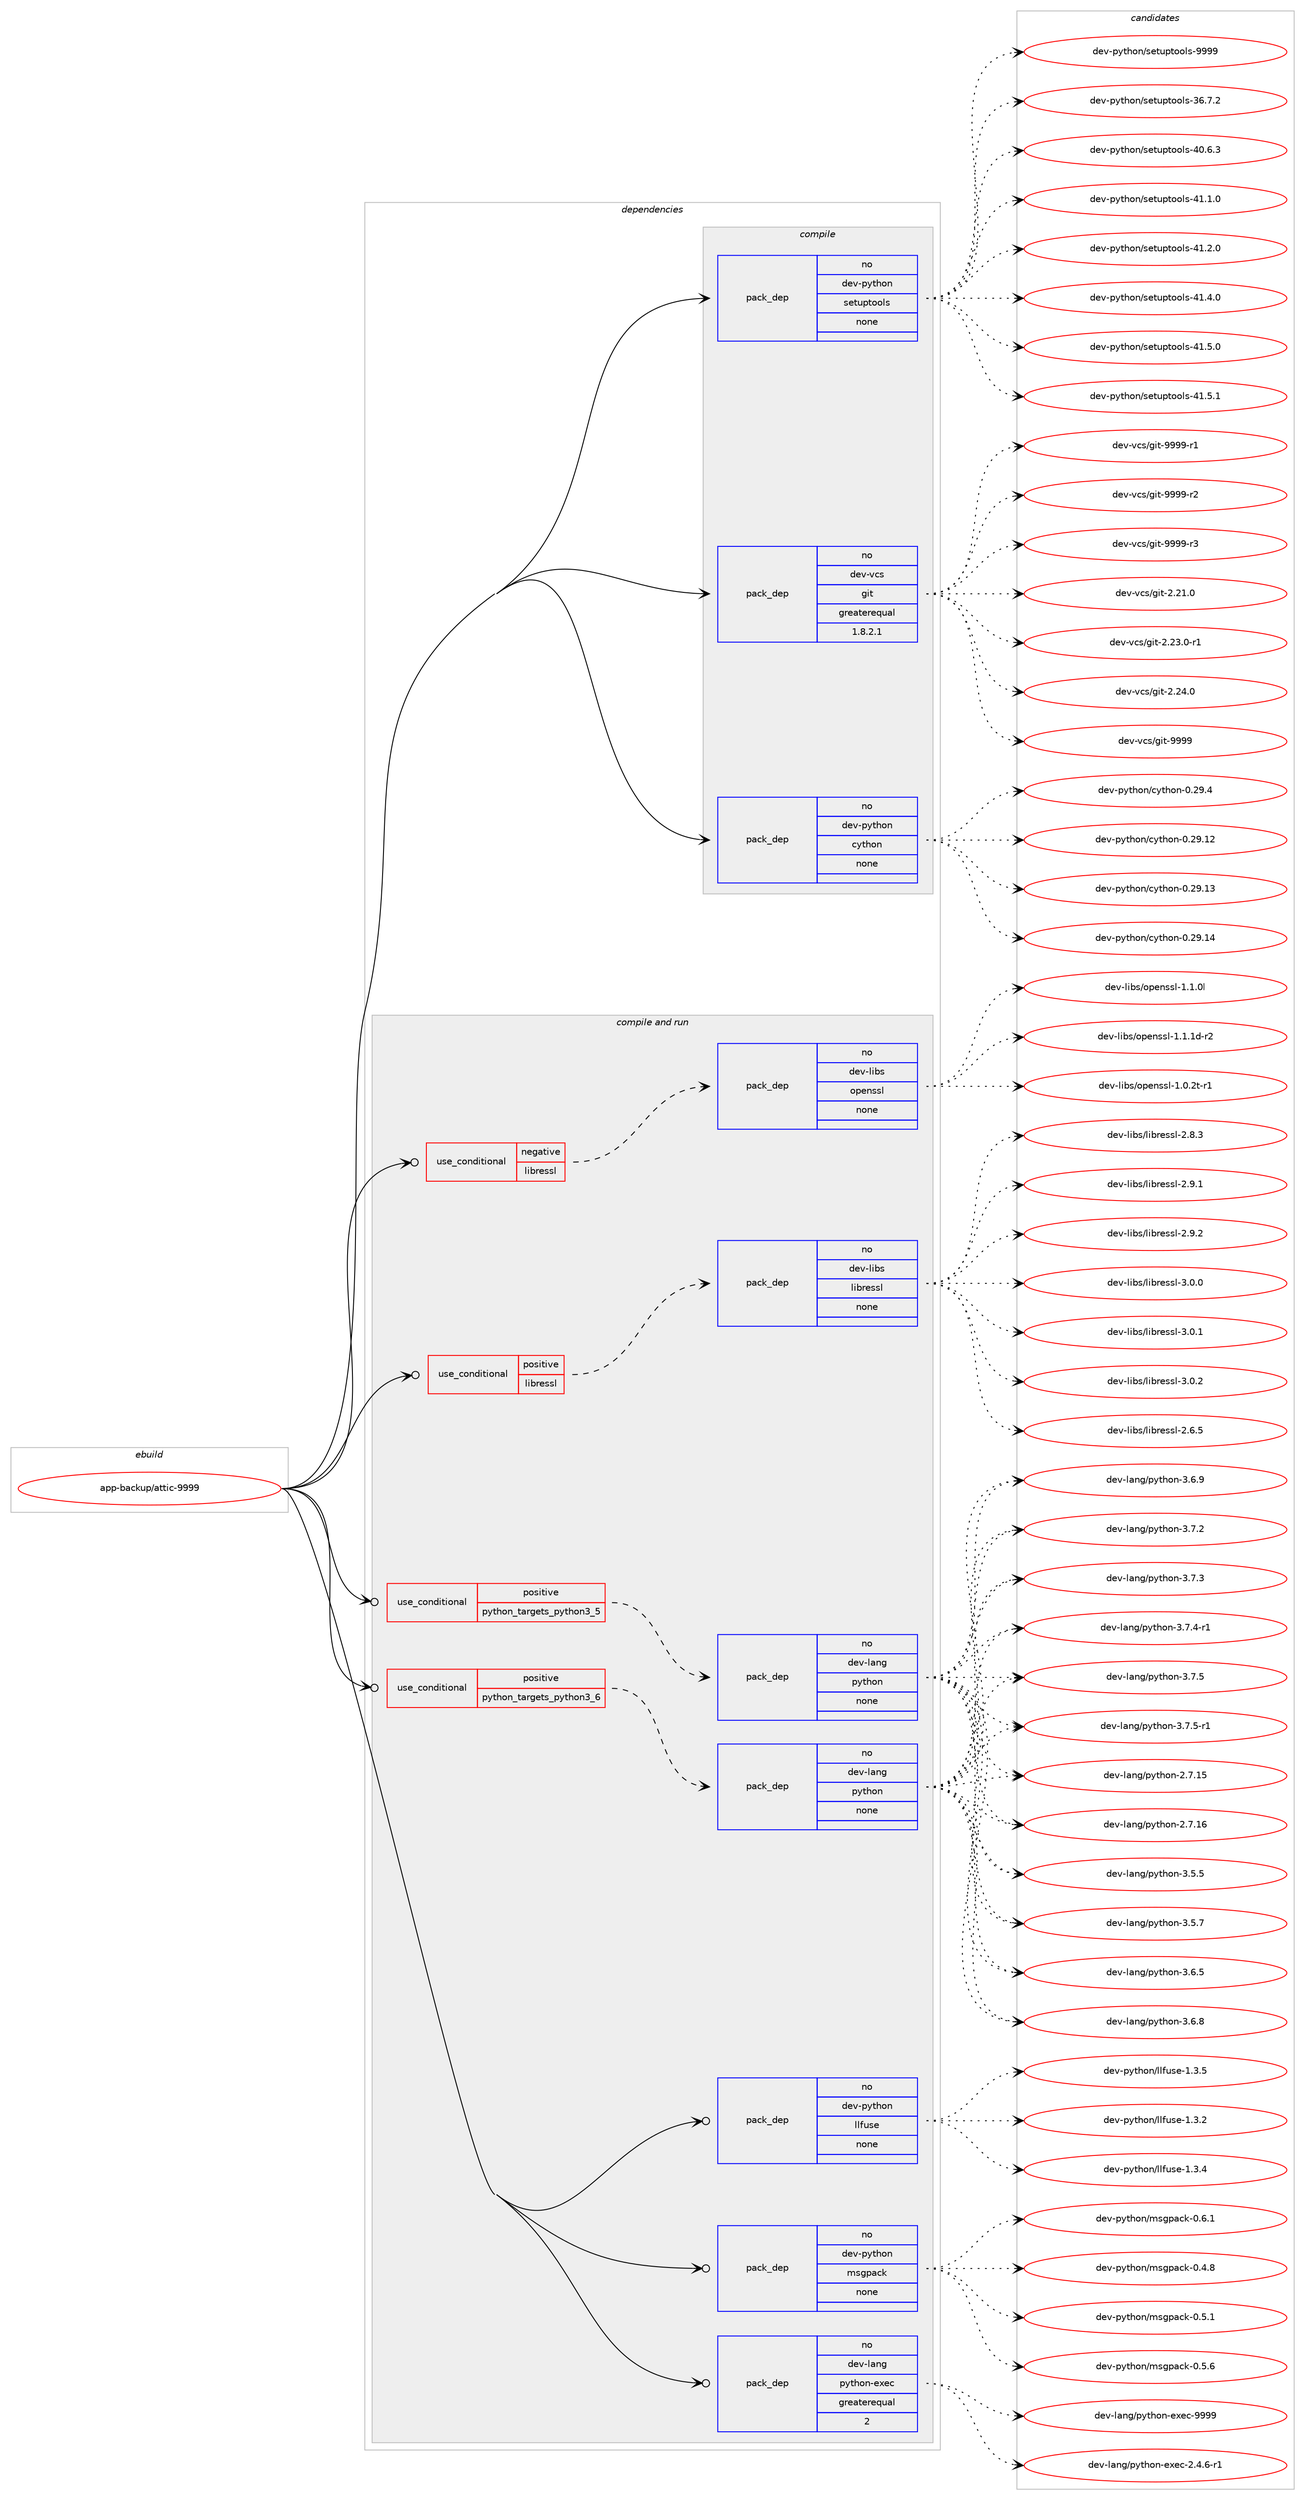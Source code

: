 digraph prolog {

# *************
# Graph options
# *************

newrank=true;
concentrate=true;
compound=true;
graph [rankdir=LR,fontname=Helvetica,fontsize=10,ranksep=1.5];#, ranksep=2.5, nodesep=0.2];
edge  [arrowhead=vee];
node  [fontname=Helvetica,fontsize=10];

# **********
# The ebuild
# **********

subgraph cluster_leftcol {
color=gray;
rank=same;
label=<<i>ebuild</i>>;
id [label="app-backup/attic-9999", color=red, width=4, href="../app-backup/attic-9999.svg"];
}

# ****************
# The dependencies
# ****************

subgraph cluster_midcol {
color=gray;
label=<<i>dependencies</i>>;
subgraph cluster_compile {
fillcolor="#eeeeee";
style=filled;
label=<<i>compile</i>>;
subgraph pack352083 {
dependency473612 [label=<<TABLE BORDER="0" CELLBORDER="1" CELLSPACING="0" CELLPADDING="4" WIDTH="220"><TR><TD ROWSPAN="6" CELLPADDING="30">pack_dep</TD></TR><TR><TD WIDTH="110">no</TD></TR><TR><TD>dev-python</TD></TR><TR><TD>cython</TD></TR><TR><TD>none</TD></TR><TR><TD></TD></TR></TABLE>>, shape=none, color=blue];
}
id:e -> dependency473612:w [weight=20,style="solid",arrowhead="vee"];
subgraph pack352084 {
dependency473613 [label=<<TABLE BORDER="0" CELLBORDER="1" CELLSPACING="0" CELLPADDING="4" WIDTH="220"><TR><TD ROWSPAN="6" CELLPADDING="30">pack_dep</TD></TR><TR><TD WIDTH="110">no</TD></TR><TR><TD>dev-python</TD></TR><TR><TD>setuptools</TD></TR><TR><TD>none</TD></TR><TR><TD></TD></TR></TABLE>>, shape=none, color=blue];
}
id:e -> dependency473613:w [weight=20,style="solid",arrowhead="vee"];
subgraph pack352085 {
dependency473614 [label=<<TABLE BORDER="0" CELLBORDER="1" CELLSPACING="0" CELLPADDING="4" WIDTH="220"><TR><TD ROWSPAN="6" CELLPADDING="30">pack_dep</TD></TR><TR><TD WIDTH="110">no</TD></TR><TR><TD>dev-vcs</TD></TR><TR><TD>git</TD></TR><TR><TD>greaterequal</TD></TR><TR><TD>1.8.2.1</TD></TR></TABLE>>, shape=none, color=blue];
}
id:e -> dependency473614:w [weight=20,style="solid",arrowhead="vee"];
}
subgraph cluster_compileandrun {
fillcolor="#eeeeee";
style=filled;
label=<<i>compile and run</i>>;
subgraph cond112926 {
dependency473615 [label=<<TABLE BORDER="0" CELLBORDER="1" CELLSPACING="0" CELLPADDING="4"><TR><TD ROWSPAN="3" CELLPADDING="10">use_conditional</TD></TR><TR><TD>negative</TD></TR><TR><TD>libressl</TD></TR></TABLE>>, shape=none, color=red];
subgraph pack352086 {
dependency473616 [label=<<TABLE BORDER="0" CELLBORDER="1" CELLSPACING="0" CELLPADDING="4" WIDTH="220"><TR><TD ROWSPAN="6" CELLPADDING="30">pack_dep</TD></TR><TR><TD WIDTH="110">no</TD></TR><TR><TD>dev-libs</TD></TR><TR><TD>openssl</TD></TR><TR><TD>none</TD></TR><TR><TD></TD></TR></TABLE>>, shape=none, color=blue];
}
dependency473615:e -> dependency473616:w [weight=20,style="dashed",arrowhead="vee"];
}
id:e -> dependency473615:w [weight=20,style="solid",arrowhead="odotvee"];
subgraph cond112927 {
dependency473617 [label=<<TABLE BORDER="0" CELLBORDER="1" CELLSPACING="0" CELLPADDING="4"><TR><TD ROWSPAN="3" CELLPADDING="10">use_conditional</TD></TR><TR><TD>positive</TD></TR><TR><TD>libressl</TD></TR></TABLE>>, shape=none, color=red];
subgraph pack352087 {
dependency473618 [label=<<TABLE BORDER="0" CELLBORDER="1" CELLSPACING="0" CELLPADDING="4" WIDTH="220"><TR><TD ROWSPAN="6" CELLPADDING="30">pack_dep</TD></TR><TR><TD WIDTH="110">no</TD></TR><TR><TD>dev-libs</TD></TR><TR><TD>libressl</TD></TR><TR><TD>none</TD></TR><TR><TD></TD></TR></TABLE>>, shape=none, color=blue];
}
dependency473617:e -> dependency473618:w [weight=20,style="dashed",arrowhead="vee"];
}
id:e -> dependency473617:w [weight=20,style="solid",arrowhead="odotvee"];
subgraph cond112928 {
dependency473619 [label=<<TABLE BORDER="0" CELLBORDER="1" CELLSPACING="0" CELLPADDING="4"><TR><TD ROWSPAN="3" CELLPADDING="10">use_conditional</TD></TR><TR><TD>positive</TD></TR><TR><TD>python_targets_python3_5</TD></TR></TABLE>>, shape=none, color=red];
subgraph pack352088 {
dependency473620 [label=<<TABLE BORDER="0" CELLBORDER="1" CELLSPACING="0" CELLPADDING="4" WIDTH="220"><TR><TD ROWSPAN="6" CELLPADDING="30">pack_dep</TD></TR><TR><TD WIDTH="110">no</TD></TR><TR><TD>dev-lang</TD></TR><TR><TD>python</TD></TR><TR><TD>none</TD></TR><TR><TD></TD></TR></TABLE>>, shape=none, color=blue];
}
dependency473619:e -> dependency473620:w [weight=20,style="dashed",arrowhead="vee"];
}
id:e -> dependency473619:w [weight=20,style="solid",arrowhead="odotvee"];
subgraph cond112929 {
dependency473621 [label=<<TABLE BORDER="0" CELLBORDER="1" CELLSPACING="0" CELLPADDING="4"><TR><TD ROWSPAN="3" CELLPADDING="10">use_conditional</TD></TR><TR><TD>positive</TD></TR><TR><TD>python_targets_python3_6</TD></TR></TABLE>>, shape=none, color=red];
subgraph pack352089 {
dependency473622 [label=<<TABLE BORDER="0" CELLBORDER="1" CELLSPACING="0" CELLPADDING="4" WIDTH="220"><TR><TD ROWSPAN="6" CELLPADDING="30">pack_dep</TD></TR><TR><TD WIDTH="110">no</TD></TR><TR><TD>dev-lang</TD></TR><TR><TD>python</TD></TR><TR><TD>none</TD></TR><TR><TD></TD></TR></TABLE>>, shape=none, color=blue];
}
dependency473621:e -> dependency473622:w [weight=20,style="dashed",arrowhead="vee"];
}
id:e -> dependency473621:w [weight=20,style="solid",arrowhead="odotvee"];
subgraph pack352090 {
dependency473623 [label=<<TABLE BORDER="0" CELLBORDER="1" CELLSPACING="0" CELLPADDING="4" WIDTH="220"><TR><TD ROWSPAN="6" CELLPADDING="30">pack_dep</TD></TR><TR><TD WIDTH="110">no</TD></TR><TR><TD>dev-lang</TD></TR><TR><TD>python-exec</TD></TR><TR><TD>greaterequal</TD></TR><TR><TD>2</TD></TR></TABLE>>, shape=none, color=blue];
}
id:e -> dependency473623:w [weight=20,style="solid",arrowhead="odotvee"];
subgraph pack352091 {
dependency473624 [label=<<TABLE BORDER="0" CELLBORDER="1" CELLSPACING="0" CELLPADDING="4" WIDTH="220"><TR><TD ROWSPAN="6" CELLPADDING="30">pack_dep</TD></TR><TR><TD WIDTH="110">no</TD></TR><TR><TD>dev-python</TD></TR><TR><TD>llfuse</TD></TR><TR><TD>none</TD></TR><TR><TD></TD></TR></TABLE>>, shape=none, color=blue];
}
id:e -> dependency473624:w [weight=20,style="solid",arrowhead="odotvee"];
subgraph pack352092 {
dependency473625 [label=<<TABLE BORDER="0" CELLBORDER="1" CELLSPACING="0" CELLPADDING="4" WIDTH="220"><TR><TD ROWSPAN="6" CELLPADDING="30">pack_dep</TD></TR><TR><TD WIDTH="110">no</TD></TR><TR><TD>dev-python</TD></TR><TR><TD>msgpack</TD></TR><TR><TD>none</TD></TR><TR><TD></TD></TR></TABLE>>, shape=none, color=blue];
}
id:e -> dependency473625:w [weight=20,style="solid",arrowhead="odotvee"];
}
subgraph cluster_run {
fillcolor="#eeeeee";
style=filled;
label=<<i>run</i>>;
}
}

# **************
# The candidates
# **************

subgraph cluster_choices {
rank=same;
color=gray;
label=<<i>candidates</i>>;

subgraph choice352083 {
color=black;
nodesep=1;
choice1001011184511212111610411111047991211161041111104548465057464950 [label="dev-python/cython-0.29.12", color=red, width=4,href="../dev-python/cython-0.29.12.svg"];
choice1001011184511212111610411111047991211161041111104548465057464951 [label="dev-python/cython-0.29.13", color=red, width=4,href="../dev-python/cython-0.29.13.svg"];
choice1001011184511212111610411111047991211161041111104548465057464952 [label="dev-python/cython-0.29.14", color=red, width=4,href="../dev-python/cython-0.29.14.svg"];
choice10010111845112121116104111110479912111610411111045484650574652 [label="dev-python/cython-0.29.4", color=red, width=4,href="../dev-python/cython-0.29.4.svg"];
dependency473612:e -> choice1001011184511212111610411111047991211161041111104548465057464950:w [style=dotted,weight="100"];
dependency473612:e -> choice1001011184511212111610411111047991211161041111104548465057464951:w [style=dotted,weight="100"];
dependency473612:e -> choice1001011184511212111610411111047991211161041111104548465057464952:w [style=dotted,weight="100"];
dependency473612:e -> choice10010111845112121116104111110479912111610411111045484650574652:w [style=dotted,weight="100"];
}
subgraph choice352084 {
color=black;
nodesep=1;
choice100101118451121211161041111104711510111611711211611111110811545515446554650 [label="dev-python/setuptools-36.7.2", color=red, width=4,href="../dev-python/setuptools-36.7.2.svg"];
choice100101118451121211161041111104711510111611711211611111110811545524846544651 [label="dev-python/setuptools-40.6.3", color=red, width=4,href="../dev-python/setuptools-40.6.3.svg"];
choice100101118451121211161041111104711510111611711211611111110811545524946494648 [label="dev-python/setuptools-41.1.0", color=red, width=4,href="../dev-python/setuptools-41.1.0.svg"];
choice100101118451121211161041111104711510111611711211611111110811545524946504648 [label="dev-python/setuptools-41.2.0", color=red, width=4,href="../dev-python/setuptools-41.2.0.svg"];
choice100101118451121211161041111104711510111611711211611111110811545524946524648 [label="dev-python/setuptools-41.4.0", color=red, width=4,href="../dev-python/setuptools-41.4.0.svg"];
choice100101118451121211161041111104711510111611711211611111110811545524946534648 [label="dev-python/setuptools-41.5.0", color=red, width=4,href="../dev-python/setuptools-41.5.0.svg"];
choice100101118451121211161041111104711510111611711211611111110811545524946534649 [label="dev-python/setuptools-41.5.1", color=red, width=4,href="../dev-python/setuptools-41.5.1.svg"];
choice10010111845112121116104111110471151011161171121161111111081154557575757 [label="dev-python/setuptools-9999", color=red, width=4,href="../dev-python/setuptools-9999.svg"];
dependency473613:e -> choice100101118451121211161041111104711510111611711211611111110811545515446554650:w [style=dotted,weight="100"];
dependency473613:e -> choice100101118451121211161041111104711510111611711211611111110811545524846544651:w [style=dotted,weight="100"];
dependency473613:e -> choice100101118451121211161041111104711510111611711211611111110811545524946494648:w [style=dotted,weight="100"];
dependency473613:e -> choice100101118451121211161041111104711510111611711211611111110811545524946504648:w [style=dotted,weight="100"];
dependency473613:e -> choice100101118451121211161041111104711510111611711211611111110811545524946524648:w [style=dotted,weight="100"];
dependency473613:e -> choice100101118451121211161041111104711510111611711211611111110811545524946534648:w [style=dotted,weight="100"];
dependency473613:e -> choice100101118451121211161041111104711510111611711211611111110811545524946534649:w [style=dotted,weight="100"];
dependency473613:e -> choice10010111845112121116104111110471151011161171121161111111081154557575757:w [style=dotted,weight="100"];
}
subgraph choice352085 {
color=black;
nodesep=1;
choice10010111845118991154710310511645504650494648 [label="dev-vcs/git-2.21.0", color=red, width=4,href="../dev-vcs/git-2.21.0.svg"];
choice100101118451189911547103105116455046505146484511449 [label="dev-vcs/git-2.23.0-r1", color=red, width=4,href="../dev-vcs/git-2.23.0-r1.svg"];
choice10010111845118991154710310511645504650524648 [label="dev-vcs/git-2.24.0", color=red, width=4,href="../dev-vcs/git-2.24.0.svg"];
choice1001011184511899115471031051164557575757 [label="dev-vcs/git-9999", color=red, width=4,href="../dev-vcs/git-9999.svg"];
choice10010111845118991154710310511645575757574511449 [label="dev-vcs/git-9999-r1", color=red, width=4,href="../dev-vcs/git-9999-r1.svg"];
choice10010111845118991154710310511645575757574511450 [label="dev-vcs/git-9999-r2", color=red, width=4,href="../dev-vcs/git-9999-r2.svg"];
choice10010111845118991154710310511645575757574511451 [label="dev-vcs/git-9999-r3", color=red, width=4,href="../dev-vcs/git-9999-r3.svg"];
dependency473614:e -> choice10010111845118991154710310511645504650494648:w [style=dotted,weight="100"];
dependency473614:e -> choice100101118451189911547103105116455046505146484511449:w [style=dotted,weight="100"];
dependency473614:e -> choice10010111845118991154710310511645504650524648:w [style=dotted,weight="100"];
dependency473614:e -> choice1001011184511899115471031051164557575757:w [style=dotted,weight="100"];
dependency473614:e -> choice10010111845118991154710310511645575757574511449:w [style=dotted,weight="100"];
dependency473614:e -> choice10010111845118991154710310511645575757574511450:w [style=dotted,weight="100"];
dependency473614:e -> choice10010111845118991154710310511645575757574511451:w [style=dotted,weight="100"];
}
subgraph choice352086 {
color=black;
nodesep=1;
choice1001011184510810598115471111121011101151151084549464846501164511449 [label="dev-libs/openssl-1.0.2t-r1", color=red, width=4,href="../dev-libs/openssl-1.0.2t-r1.svg"];
choice100101118451081059811547111112101110115115108454946494648108 [label="dev-libs/openssl-1.1.0l", color=red, width=4,href="../dev-libs/openssl-1.1.0l.svg"];
choice1001011184510810598115471111121011101151151084549464946491004511450 [label="dev-libs/openssl-1.1.1d-r2", color=red, width=4,href="../dev-libs/openssl-1.1.1d-r2.svg"];
dependency473616:e -> choice1001011184510810598115471111121011101151151084549464846501164511449:w [style=dotted,weight="100"];
dependency473616:e -> choice100101118451081059811547111112101110115115108454946494648108:w [style=dotted,weight="100"];
dependency473616:e -> choice1001011184510810598115471111121011101151151084549464946491004511450:w [style=dotted,weight="100"];
}
subgraph choice352087 {
color=black;
nodesep=1;
choice10010111845108105981154710810598114101115115108455046544653 [label="dev-libs/libressl-2.6.5", color=red, width=4,href="../dev-libs/libressl-2.6.5.svg"];
choice10010111845108105981154710810598114101115115108455046564651 [label="dev-libs/libressl-2.8.3", color=red, width=4,href="../dev-libs/libressl-2.8.3.svg"];
choice10010111845108105981154710810598114101115115108455046574649 [label="dev-libs/libressl-2.9.1", color=red, width=4,href="../dev-libs/libressl-2.9.1.svg"];
choice10010111845108105981154710810598114101115115108455046574650 [label="dev-libs/libressl-2.9.2", color=red, width=4,href="../dev-libs/libressl-2.9.2.svg"];
choice10010111845108105981154710810598114101115115108455146484648 [label="dev-libs/libressl-3.0.0", color=red, width=4,href="../dev-libs/libressl-3.0.0.svg"];
choice10010111845108105981154710810598114101115115108455146484649 [label="dev-libs/libressl-3.0.1", color=red, width=4,href="../dev-libs/libressl-3.0.1.svg"];
choice10010111845108105981154710810598114101115115108455146484650 [label="dev-libs/libressl-3.0.2", color=red, width=4,href="../dev-libs/libressl-3.0.2.svg"];
dependency473618:e -> choice10010111845108105981154710810598114101115115108455046544653:w [style=dotted,weight="100"];
dependency473618:e -> choice10010111845108105981154710810598114101115115108455046564651:w [style=dotted,weight="100"];
dependency473618:e -> choice10010111845108105981154710810598114101115115108455046574649:w [style=dotted,weight="100"];
dependency473618:e -> choice10010111845108105981154710810598114101115115108455046574650:w [style=dotted,weight="100"];
dependency473618:e -> choice10010111845108105981154710810598114101115115108455146484648:w [style=dotted,weight="100"];
dependency473618:e -> choice10010111845108105981154710810598114101115115108455146484649:w [style=dotted,weight="100"];
dependency473618:e -> choice10010111845108105981154710810598114101115115108455146484650:w [style=dotted,weight="100"];
}
subgraph choice352088 {
color=black;
nodesep=1;
choice10010111845108971101034711212111610411111045504655464953 [label="dev-lang/python-2.7.15", color=red, width=4,href="../dev-lang/python-2.7.15.svg"];
choice10010111845108971101034711212111610411111045504655464954 [label="dev-lang/python-2.7.16", color=red, width=4,href="../dev-lang/python-2.7.16.svg"];
choice100101118451089711010347112121116104111110455146534653 [label="dev-lang/python-3.5.5", color=red, width=4,href="../dev-lang/python-3.5.5.svg"];
choice100101118451089711010347112121116104111110455146534655 [label="dev-lang/python-3.5.7", color=red, width=4,href="../dev-lang/python-3.5.7.svg"];
choice100101118451089711010347112121116104111110455146544653 [label="dev-lang/python-3.6.5", color=red, width=4,href="../dev-lang/python-3.6.5.svg"];
choice100101118451089711010347112121116104111110455146544656 [label="dev-lang/python-3.6.8", color=red, width=4,href="../dev-lang/python-3.6.8.svg"];
choice100101118451089711010347112121116104111110455146544657 [label="dev-lang/python-3.6.9", color=red, width=4,href="../dev-lang/python-3.6.9.svg"];
choice100101118451089711010347112121116104111110455146554650 [label="dev-lang/python-3.7.2", color=red, width=4,href="../dev-lang/python-3.7.2.svg"];
choice100101118451089711010347112121116104111110455146554651 [label="dev-lang/python-3.7.3", color=red, width=4,href="../dev-lang/python-3.7.3.svg"];
choice1001011184510897110103471121211161041111104551465546524511449 [label="dev-lang/python-3.7.4-r1", color=red, width=4,href="../dev-lang/python-3.7.4-r1.svg"];
choice100101118451089711010347112121116104111110455146554653 [label="dev-lang/python-3.7.5", color=red, width=4,href="../dev-lang/python-3.7.5.svg"];
choice1001011184510897110103471121211161041111104551465546534511449 [label="dev-lang/python-3.7.5-r1", color=red, width=4,href="../dev-lang/python-3.7.5-r1.svg"];
dependency473620:e -> choice10010111845108971101034711212111610411111045504655464953:w [style=dotted,weight="100"];
dependency473620:e -> choice10010111845108971101034711212111610411111045504655464954:w [style=dotted,weight="100"];
dependency473620:e -> choice100101118451089711010347112121116104111110455146534653:w [style=dotted,weight="100"];
dependency473620:e -> choice100101118451089711010347112121116104111110455146534655:w [style=dotted,weight="100"];
dependency473620:e -> choice100101118451089711010347112121116104111110455146544653:w [style=dotted,weight="100"];
dependency473620:e -> choice100101118451089711010347112121116104111110455146544656:w [style=dotted,weight="100"];
dependency473620:e -> choice100101118451089711010347112121116104111110455146544657:w [style=dotted,weight="100"];
dependency473620:e -> choice100101118451089711010347112121116104111110455146554650:w [style=dotted,weight="100"];
dependency473620:e -> choice100101118451089711010347112121116104111110455146554651:w [style=dotted,weight="100"];
dependency473620:e -> choice1001011184510897110103471121211161041111104551465546524511449:w [style=dotted,weight="100"];
dependency473620:e -> choice100101118451089711010347112121116104111110455146554653:w [style=dotted,weight="100"];
dependency473620:e -> choice1001011184510897110103471121211161041111104551465546534511449:w [style=dotted,weight="100"];
}
subgraph choice352089 {
color=black;
nodesep=1;
choice10010111845108971101034711212111610411111045504655464953 [label="dev-lang/python-2.7.15", color=red, width=4,href="../dev-lang/python-2.7.15.svg"];
choice10010111845108971101034711212111610411111045504655464954 [label="dev-lang/python-2.7.16", color=red, width=4,href="../dev-lang/python-2.7.16.svg"];
choice100101118451089711010347112121116104111110455146534653 [label="dev-lang/python-3.5.5", color=red, width=4,href="../dev-lang/python-3.5.5.svg"];
choice100101118451089711010347112121116104111110455146534655 [label="dev-lang/python-3.5.7", color=red, width=4,href="../dev-lang/python-3.5.7.svg"];
choice100101118451089711010347112121116104111110455146544653 [label="dev-lang/python-3.6.5", color=red, width=4,href="../dev-lang/python-3.6.5.svg"];
choice100101118451089711010347112121116104111110455146544656 [label="dev-lang/python-3.6.8", color=red, width=4,href="../dev-lang/python-3.6.8.svg"];
choice100101118451089711010347112121116104111110455146544657 [label="dev-lang/python-3.6.9", color=red, width=4,href="../dev-lang/python-3.6.9.svg"];
choice100101118451089711010347112121116104111110455146554650 [label="dev-lang/python-3.7.2", color=red, width=4,href="../dev-lang/python-3.7.2.svg"];
choice100101118451089711010347112121116104111110455146554651 [label="dev-lang/python-3.7.3", color=red, width=4,href="../dev-lang/python-3.7.3.svg"];
choice1001011184510897110103471121211161041111104551465546524511449 [label="dev-lang/python-3.7.4-r1", color=red, width=4,href="../dev-lang/python-3.7.4-r1.svg"];
choice100101118451089711010347112121116104111110455146554653 [label="dev-lang/python-3.7.5", color=red, width=4,href="../dev-lang/python-3.7.5.svg"];
choice1001011184510897110103471121211161041111104551465546534511449 [label="dev-lang/python-3.7.5-r1", color=red, width=4,href="../dev-lang/python-3.7.5-r1.svg"];
dependency473622:e -> choice10010111845108971101034711212111610411111045504655464953:w [style=dotted,weight="100"];
dependency473622:e -> choice10010111845108971101034711212111610411111045504655464954:w [style=dotted,weight="100"];
dependency473622:e -> choice100101118451089711010347112121116104111110455146534653:w [style=dotted,weight="100"];
dependency473622:e -> choice100101118451089711010347112121116104111110455146534655:w [style=dotted,weight="100"];
dependency473622:e -> choice100101118451089711010347112121116104111110455146544653:w [style=dotted,weight="100"];
dependency473622:e -> choice100101118451089711010347112121116104111110455146544656:w [style=dotted,weight="100"];
dependency473622:e -> choice100101118451089711010347112121116104111110455146544657:w [style=dotted,weight="100"];
dependency473622:e -> choice100101118451089711010347112121116104111110455146554650:w [style=dotted,weight="100"];
dependency473622:e -> choice100101118451089711010347112121116104111110455146554651:w [style=dotted,weight="100"];
dependency473622:e -> choice1001011184510897110103471121211161041111104551465546524511449:w [style=dotted,weight="100"];
dependency473622:e -> choice100101118451089711010347112121116104111110455146554653:w [style=dotted,weight="100"];
dependency473622:e -> choice1001011184510897110103471121211161041111104551465546534511449:w [style=dotted,weight="100"];
}
subgraph choice352090 {
color=black;
nodesep=1;
choice10010111845108971101034711212111610411111045101120101994550465246544511449 [label="dev-lang/python-exec-2.4.6-r1", color=red, width=4,href="../dev-lang/python-exec-2.4.6-r1.svg"];
choice10010111845108971101034711212111610411111045101120101994557575757 [label="dev-lang/python-exec-9999", color=red, width=4,href="../dev-lang/python-exec-9999.svg"];
dependency473623:e -> choice10010111845108971101034711212111610411111045101120101994550465246544511449:w [style=dotted,weight="100"];
dependency473623:e -> choice10010111845108971101034711212111610411111045101120101994557575757:w [style=dotted,weight="100"];
}
subgraph choice352091 {
color=black;
nodesep=1;
choice1001011184511212111610411111047108108102117115101454946514650 [label="dev-python/llfuse-1.3.2", color=red, width=4,href="../dev-python/llfuse-1.3.2.svg"];
choice1001011184511212111610411111047108108102117115101454946514652 [label="dev-python/llfuse-1.3.4", color=red, width=4,href="../dev-python/llfuse-1.3.4.svg"];
choice1001011184511212111610411111047108108102117115101454946514653 [label="dev-python/llfuse-1.3.5", color=red, width=4,href="../dev-python/llfuse-1.3.5.svg"];
dependency473624:e -> choice1001011184511212111610411111047108108102117115101454946514650:w [style=dotted,weight="100"];
dependency473624:e -> choice1001011184511212111610411111047108108102117115101454946514652:w [style=dotted,weight="100"];
dependency473624:e -> choice1001011184511212111610411111047108108102117115101454946514653:w [style=dotted,weight="100"];
}
subgraph choice352092 {
color=black;
nodesep=1;
choice10010111845112121116104111110471091151031129799107454846524656 [label="dev-python/msgpack-0.4.8", color=red, width=4,href="../dev-python/msgpack-0.4.8.svg"];
choice10010111845112121116104111110471091151031129799107454846534649 [label="dev-python/msgpack-0.5.1", color=red, width=4,href="../dev-python/msgpack-0.5.1.svg"];
choice10010111845112121116104111110471091151031129799107454846534654 [label="dev-python/msgpack-0.5.6", color=red, width=4,href="../dev-python/msgpack-0.5.6.svg"];
choice10010111845112121116104111110471091151031129799107454846544649 [label="dev-python/msgpack-0.6.1", color=red, width=4,href="../dev-python/msgpack-0.6.1.svg"];
dependency473625:e -> choice10010111845112121116104111110471091151031129799107454846524656:w [style=dotted,weight="100"];
dependency473625:e -> choice10010111845112121116104111110471091151031129799107454846534649:w [style=dotted,weight="100"];
dependency473625:e -> choice10010111845112121116104111110471091151031129799107454846534654:w [style=dotted,weight="100"];
dependency473625:e -> choice10010111845112121116104111110471091151031129799107454846544649:w [style=dotted,weight="100"];
}
}

}
